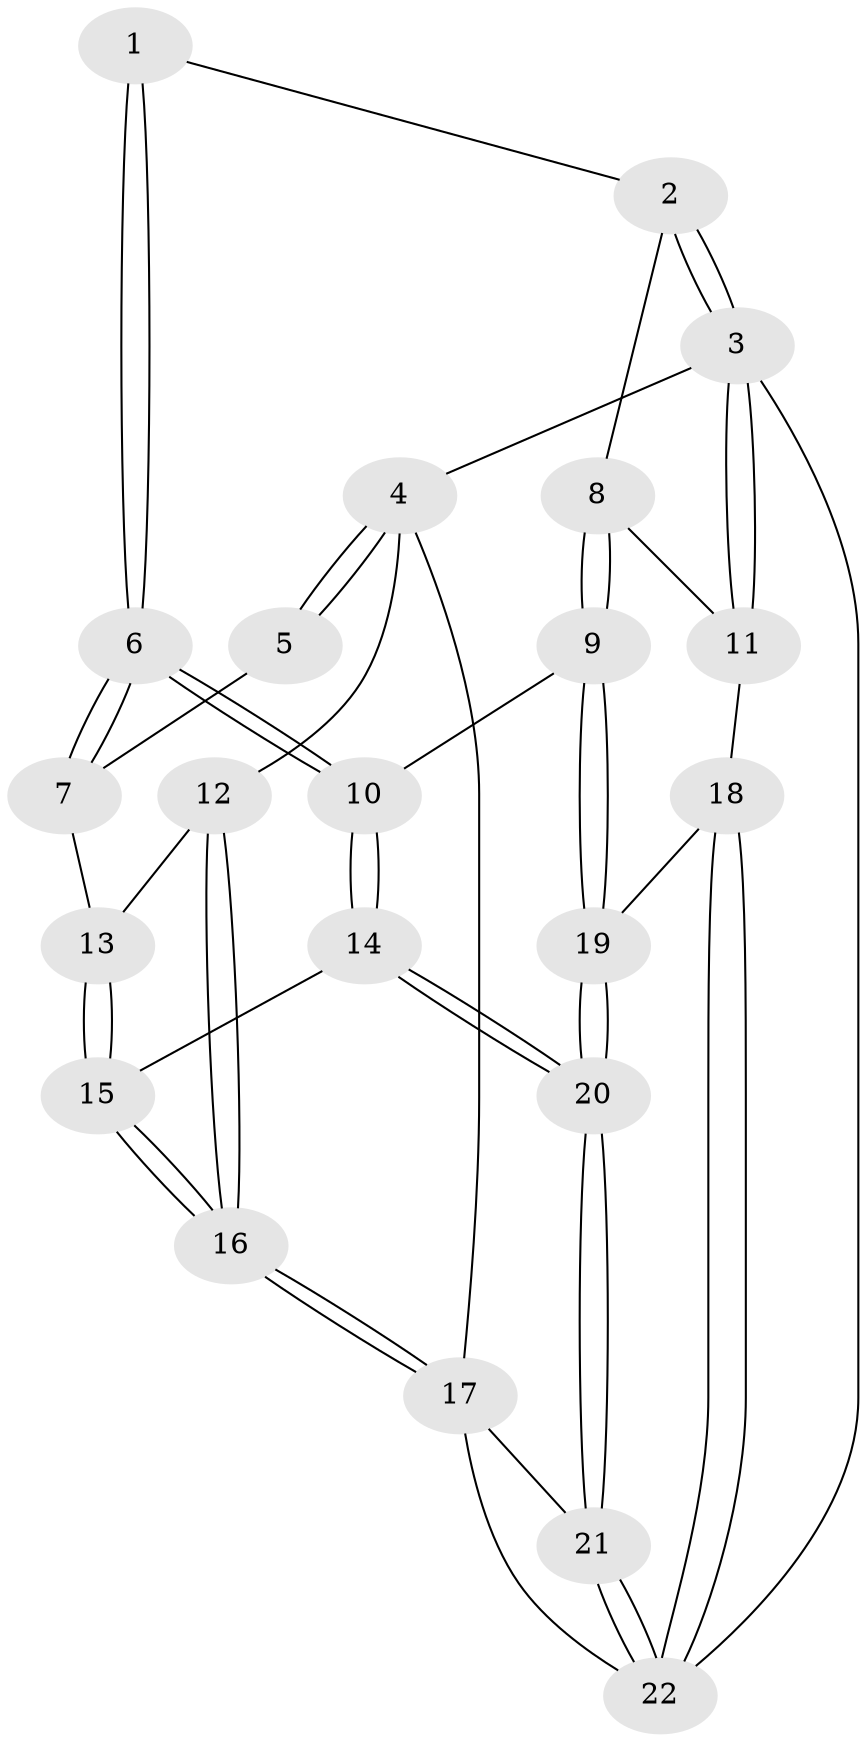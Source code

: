 // Generated by graph-tools (version 1.1) at 2025/46/02/15/25 05:46:28]
// undirected, 22 vertices, 52 edges
graph export_dot {
graph [start="1"]
  node [color=gray90,style=filled];
  1 [pos="+0.42701045080153416+0.2107165854646487"];
  2 [pos="+0.6003482092463126+0.19351900352427395"];
  3 [pos="+1+0"];
  4 [pos="+0+0"];
  5 [pos="+0.36141965674438814+0.1903234859626279"];
  6 [pos="+0.37694482642505217+0.5558598965476804"];
  7 [pos="+0.18580124110654128+0.4676964098416557"];
  8 [pos="+0.6506119423767708+0.355583143880566"];
  9 [pos="+0.5455213121235573+0.6198421126391532"];
  10 [pos="+0.4298651751202253+0.6537874794568391"];
  11 [pos="+0.9362981666996733+0.5430650600722667"];
  12 [pos="+0+0.42997636366936137"];
  13 [pos="+0.1327141165076163+0.47666221664811664"];
  14 [pos="+0.3727808713791862+0.754213522847398"];
  15 [pos="+0.22438232599259364+0.7870305915770698"];
  16 [pos="+0+0.9618455400193814"];
  17 [pos="+0+1"];
  18 [pos="+0.9028620833882098+0.7660359887178713"];
  19 [pos="+0.8757366422238922+0.7628661787818297"];
  20 [pos="+0.4815860129243784+0.9367524567728315"];
  21 [pos="+0.48724977894383054+1"];
  22 [pos="+1+1"];
  1 -- 2;
  1 -- 6;
  1 -- 6;
  2 -- 3;
  2 -- 3;
  2 -- 8;
  3 -- 4;
  3 -- 11;
  3 -- 11;
  3 -- 22;
  4 -- 5;
  4 -- 5;
  4 -- 12;
  4 -- 17;
  5 -- 7;
  6 -- 7;
  6 -- 7;
  6 -- 10;
  6 -- 10;
  7 -- 13;
  8 -- 9;
  8 -- 9;
  8 -- 11;
  9 -- 10;
  9 -- 19;
  9 -- 19;
  10 -- 14;
  10 -- 14;
  11 -- 18;
  12 -- 13;
  12 -- 16;
  12 -- 16;
  13 -- 15;
  13 -- 15;
  14 -- 15;
  14 -- 20;
  14 -- 20;
  15 -- 16;
  15 -- 16;
  16 -- 17;
  16 -- 17;
  17 -- 21;
  17 -- 22;
  18 -- 19;
  18 -- 22;
  18 -- 22;
  19 -- 20;
  19 -- 20;
  20 -- 21;
  20 -- 21;
  21 -- 22;
  21 -- 22;
}
